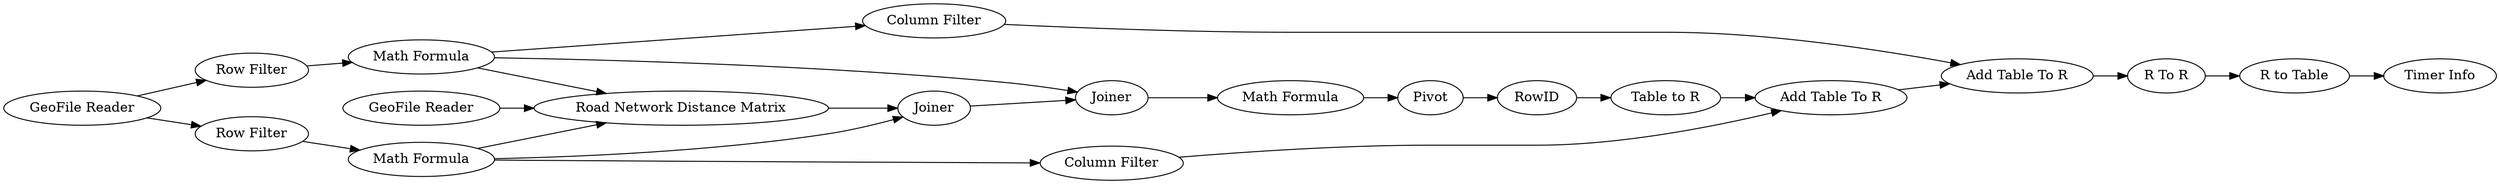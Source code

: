 digraph {
	"-3353019474071178772_4" [label="Row Filter"]
	"-3353019474071178772_14" [label="Column Filter"]
	"-3353019474071178772_20" [label="Timer Info"]
	"-3353019474071178772_6" [label="Math Formula"]
	"-3353019474071178772_2" [label="GeoFile Reader"]
	"-3353019474071178772_8" [label=Joiner]
	"-3353019474071178772_19" [label="R to Table"]
	"-3353019474071178772_15" [label="Table to R"]
	"-3353019474071178772_9" [label=Joiner]
	"-3353019474071178772_3" [label="Row Filter"]
	"-3353019474071178772_1" [label="GeoFile Reader"]
	"-3353019474071178772_17" [label="Add Table To R"]
	"-3353019474071178772_16" [label="Add Table To R"]
	"-3353019474071178772_5" [label="Math Formula"]
	"-3353019474071178772_7" [label="Road Network Distance Matrix"]
	"-3353019474071178772_10" [label="Math Formula"]
	"-3353019474071178772_11" [label=Pivot]
	"-3353019474071178772_13" [label="Column Filter"]
	"-3353019474071178772_18" [label="R To R"]
	"-3353019474071178772_12" [label=RowID]
	"-3353019474071178772_5" -> "-3353019474071178772_13"
	"-3353019474071178772_16" -> "-3353019474071178772_17"
	"-3353019474071178772_5" -> "-3353019474071178772_8"
	"-3353019474071178772_6" -> "-3353019474071178772_14"
	"-3353019474071178772_5" -> "-3353019474071178772_7"
	"-3353019474071178772_14" -> "-3353019474071178772_17"
	"-3353019474071178772_6" -> "-3353019474071178772_7"
	"-3353019474071178772_17" -> "-3353019474071178772_18"
	"-3353019474071178772_7" -> "-3353019474071178772_8"
	"-3353019474071178772_4" -> "-3353019474071178772_6"
	"-3353019474071178772_2" -> "-3353019474071178772_7"
	"-3353019474071178772_1" -> "-3353019474071178772_4"
	"-3353019474071178772_6" -> "-3353019474071178772_9"
	"-3353019474071178772_10" -> "-3353019474071178772_11"
	"-3353019474071178772_11" -> "-3353019474071178772_12"
	"-3353019474071178772_8" -> "-3353019474071178772_9"
	"-3353019474071178772_19" -> "-3353019474071178772_20"
	"-3353019474071178772_1" -> "-3353019474071178772_3"
	"-3353019474071178772_9" -> "-3353019474071178772_10"
	"-3353019474071178772_18" -> "-3353019474071178772_19"
	"-3353019474071178772_13" -> "-3353019474071178772_16"
	"-3353019474071178772_15" -> "-3353019474071178772_16"
	"-3353019474071178772_12" -> "-3353019474071178772_15"
	"-3353019474071178772_3" -> "-3353019474071178772_5"
	rankdir=LR
}
